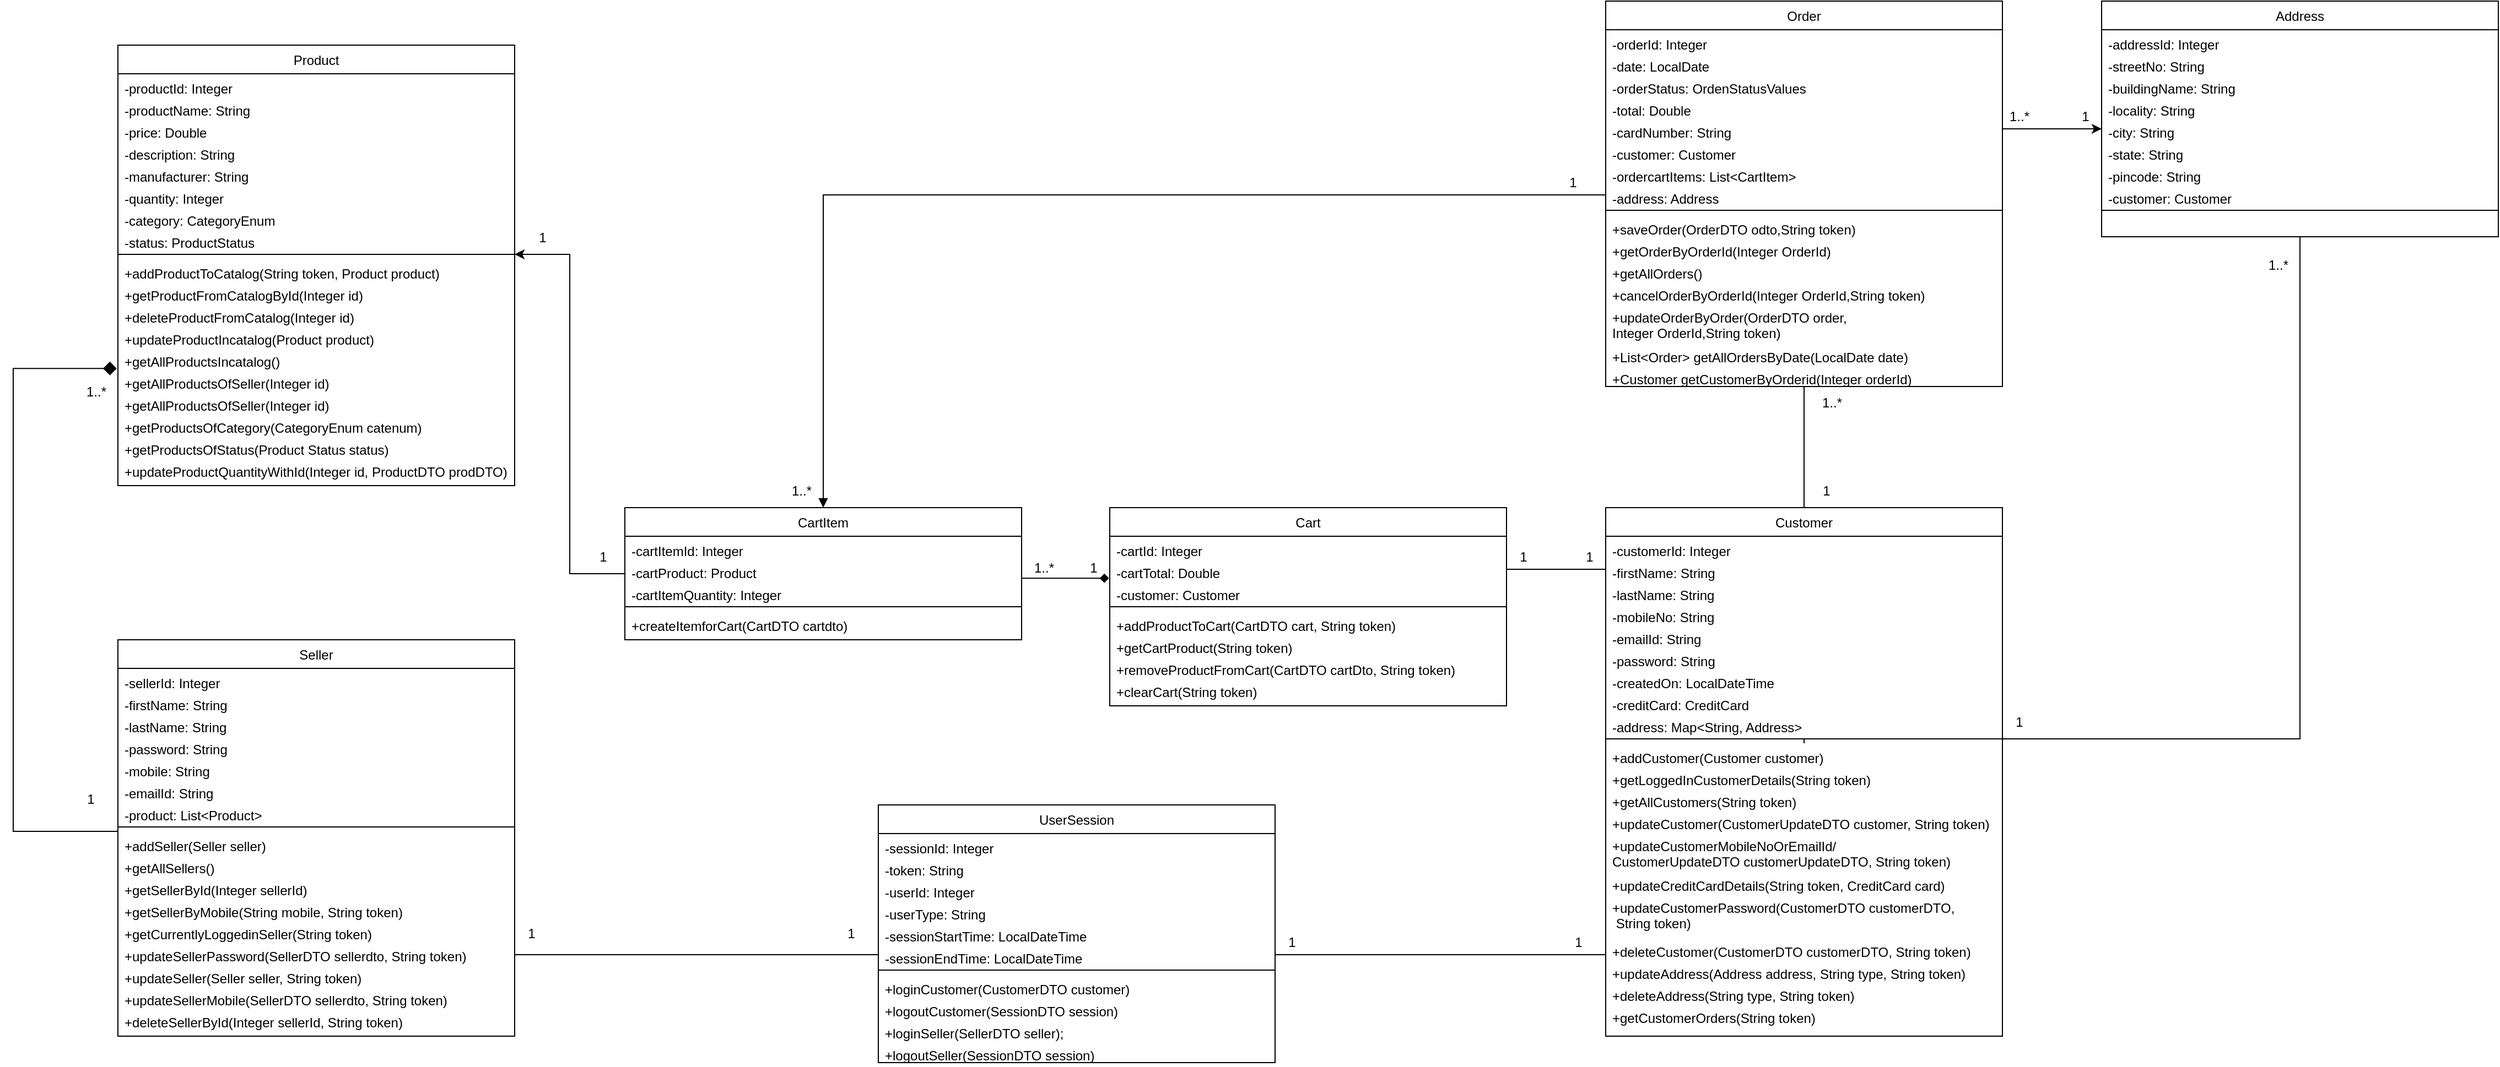 <mxfile version="24.7.17">
  <diagram name="Diagrama de Clase" id="SDU-UHLemeTJBzShTAuL">
    <mxGraphModel dx="1393" dy="755" grid="1" gridSize="10" guides="1" tooltips="1" connect="1" arrows="1" fold="1" page="1" pageScale="1" pageWidth="827" pageHeight="1169" math="0" shadow="0">
      <root>
        <mxCell id="0" />
        <mxCell id="1" parent="0" />
        <mxCell id="6QwemzKD7FXrJVRHGW8N-1" value="Product" style="swimlane;fontStyle=0;align=center;verticalAlign=top;childLayout=stackLayout;horizontal=1;startSize=26;horizontalStack=0;resizeParent=1;resizeLast=0;collapsible=1;marginBottom=0;rounded=0;shadow=0;strokeWidth=1;" vertex="1" parent="1">
          <mxGeometry x="220" y="120" width="360" height="400" as="geometry">
            <mxRectangle x="230" y="140" width="160" height="26" as="alternateBounds" />
          </mxGeometry>
        </mxCell>
        <mxCell id="6QwemzKD7FXrJVRHGW8N-2" value="-productId: Integer" style="text;align=left;verticalAlign=top;spacingLeft=4;spacingRight=4;overflow=hidden;rotatable=0;points=[[0,0.5],[1,0.5]];portConstraint=eastwest;" vertex="1" parent="6QwemzKD7FXrJVRHGW8N-1">
          <mxGeometry y="26" width="360" height="20" as="geometry" />
        </mxCell>
        <mxCell id="6QwemzKD7FXrJVRHGW8N-3" value="-productName: String" style="text;align=left;verticalAlign=top;spacingLeft=4;spacingRight=4;overflow=hidden;rotatable=0;points=[[0,0.5],[1,0.5]];portConstraint=eastwest;rounded=0;shadow=0;html=0;" vertex="1" parent="6QwemzKD7FXrJVRHGW8N-1">
          <mxGeometry y="46" width="360" height="20" as="geometry" />
        </mxCell>
        <mxCell id="6QwemzKD7FXrJVRHGW8N-4" value="-price: Double&#xa;" style="text;align=left;verticalAlign=top;spacingLeft=4;spacingRight=4;overflow=hidden;rotatable=0;points=[[0,0.5],[1,0.5]];portConstraint=eastwest;rounded=0;shadow=0;html=0;" vertex="1" parent="6QwemzKD7FXrJVRHGW8N-1">
          <mxGeometry y="66" width="360" height="20" as="geometry" />
        </mxCell>
        <mxCell id="6QwemzKD7FXrJVRHGW8N-5" value="-description: String" style="text;align=left;verticalAlign=top;spacingLeft=4;spacingRight=4;overflow=hidden;rotatable=0;points=[[0,0.5],[1,0.5]];portConstraint=eastwest;rounded=0;shadow=0;html=0;" vertex="1" parent="6QwemzKD7FXrJVRHGW8N-1">
          <mxGeometry y="86" width="360" height="20" as="geometry" />
        </mxCell>
        <mxCell id="6QwemzKD7FXrJVRHGW8N-6" value="-manufacturer: String" style="text;align=left;verticalAlign=top;spacingLeft=4;spacingRight=4;overflow=hidden;rotatable=0;points=[[0,0.5],[1,0.5]];portConstraint=eastwest;rounded=0;shadow=0;html=0;" vertex="1" parent="6QwemzKD7FXrJVRHGW8N-1">
          <mxGeometry y="106" width="360" height="20" as="geometry" />
        </mxCell>
        <mxCell id="6QwemzKD7FXrJVRHGW8N-7" value="-quantity: Integer" style="text;align=left;verticalAlign=top;spacingLeft=4;spacingRight=4;overflow=hidden;rotatable=0;points=[[0,0.5],[1,0.5]];portConstraint=eastwest;rounded=0;shadow=0;html=0;" vertex="1" parent="6QwemzKD7FXrJVRHGW8N-1">
          <mxGeometry y="126" width="360" height="20" as="geometry" />
        </mxCell>
        <mxCell id="6QwemzKD7FXrJVRHGW8N-8" value="-category: CategoryEnum" style="text;align=left;verticalAlign=top;spacingLeft=4;spacingRight=4;overflow=hidden;rotatable=0;points=[[0,0.5],[1,0.5]];portConstraint=eastwest;rounded=0;shadow=0;html=0;" vertex="1" parent="6QwemzKD7FXrJVRHGW8N-1">
          <mxGeometry y="146" width="360" height="20" as="geometry" />
        </mxCell>
        <mxCell id="6QwemzKD7FXrJVRHGW8N-9" value="-status: ProductStatus" style="text;align=left;verticalAlign=top;spacingLeft=4;spacingRight=4;overflow=hidden;rotatable=0;points=[[0,0.5],[1,0.5]];portConstraint=eastwest;rounded=0;shadow=0;html=0;" vertex="1" parent="6QwemzKD7FXrJVRHGW8N-1">
          <mxGeometry y="166" width="360" height="20" as="geometry" />
        </mxCell>
        <mxCell id="6QwemzKD7FXrJVRHGW8N-10" value="" style="line;html=1;strokeWidth=1;align=left;verticalAlign=middle;spacingTop=-1;spacingLeft=3;spacingRight=3;rotatable=0;labelPosition=right;points=[];portConstraint=eastwest;" vertex="1" parent="6QwemzKD7FXrJVRHGW8N-1">
          <mxGeometry y="186" width="360" height="8" as="geometry" />
        </mxCell>
        <mxCell id="6QwemzKD7FXrJVRHGW8N-11" value="+addProductToCatalog(String token, Product product)" style="text;align=left;verticalAlign=top;spacingLeft=4;spacingRight=4;overflow=hidden;rotatable=0;points=[[0,0.5],[1,0.5]];portConstraint=eastwest;" vertex="1" parent="6QwemzKD7FXrJVRHGW8N-1">
          <mxGeometry y="194" width="360" height="20" as="geometry" />
        </mxCell>
        <mxCell id="6QwemzKD7FXrJVRHGW8N-12" value="+getProductFromCatalogById(Integer id)" style="text;align=left;verticalAlign=top;spacingLeft=4;spacingRight=4;overflow=hidden;rotatable=0;points=[[0,0.5],[1,0.5]];portConstraint=eastwest;" vertex="1" parent="6QwemzKD7FXrJVRHGW8N-1">
          <mxGeometry y="214" width="360" height="20" as="geometry" />
        </mxCell>
        <mxCell id="6QwemzKD7FXrJVRHGW8N-13" value="+deleteProductFromCatalog(Integer id)" style="text;align=left;verticalAlign=top;spacingLeft=4;spacingRight=4;overflow=hidden;rotatable=0;points=[[0,0.5],[1,0.5]];portConstraint=eastwest;" vertex="1" parent="6QwemzKD7FXrJVRHGW8N-1">
          <mxGeometry y="234" width="360" height="20" as="geometry" />
        </mxCell>
        <mxCell id="6QwemzKD7FXrJVRHGW8N-14" value="+updateProductIncatalog(Product product)" style="text;align=left;verticalAlign=top;spacingLeft=4;spacingRight=4;overflow=hidden;rotatable=0;points=[[0,0.5],[1,0.5]];portConstraint=eastwest;" vertex="1" parent="6QwemzKD7FXrJVRHGW8N-1">
          <mxGeometry y="254" width="360" height="20" as="geometry" />
        </mxCell>
        <mxCell id="6QwemzKD7FXrJVRHGW8N-15" value="+getAllProductsIncatalog()" style="text;align=left;verticalAlign=top;spacingLeft=4;spacingRight=4;overflow=hidden;rotatable=0;points=[[0,0.5],[1,0.5]];portConstraint=eastwest;" vertex="1" parent="6QwemzKD7FXrJVRHGW8N-1">
          <mxGeometry y="274" width="360" height="20" as="geometry" />
        </mxCell>
        <mxCell id="6QwemzKD7FXrJVRHGW8N-16" value="+getAllProductsOfSeller(Integer id)" style="text;align=left;verticalAlign=top;spacingLeft=4;spacingRight=4;overflow=hidden;rotatable=0;points=[[0,0.5],[1,0.5]];portConstraint=eastwest;" vertex="1" parent="6QwemzKD7FXrJVRHGW8N-1">
          <mxGeometry y="294" width="360" height="20" as="geometry" />
        </mxCell>
        <mxCell id="6QwemzKD7FXrJVRHGW8N-17" value="+getAllProductsOfSeller(Integer id)" style="text;align=left;verticalAlign=top;spacingLeft=4;spacingRight=4;overflow=hidden;rotatable=0;points=[[0,0.5],[1,0.5]];portConstraint=eastwest;" vertex="1" parent="6QwemzKD7FXrJVRHGW8N-1">
          <mxGeometry y="314" width="360" height="20" as="geometry" />
        </mxCell>
        <mxCell id="6QwemzKD7FXrJVRHGW8N-18" value="+getProductsOfCategory(CategoryEnum catenum)" style="text;align=left;verticalAlign=top;spacingLeft=4;spacingRight=4;overflow=hidden;rotatable=0;points=[[0,0.5],[1,0.5]];portConstraint=eastwest;" vertex="1" parent="6QwemzKD7FXrJVRHGW8N-1">
          <mxGeometry y="334" width="360" height="20" as="geometry" />
        </mxCell>
        <mxCell id="6QwemzKD7FXrJVRHGW8N-19" value="+getProductsOfStatus(Product Status status)" style="text;align=left;verticalAlign=top;spacingLeft=4;spacingRight=4;overflow=hidden;rotatable=0;points=[[0,0.5],[1,0.5]];portConstraint=eastwest;" vertex="1" parent="6QwemzKD7FXrJVRHGW8N-1">
          <mxGeometry y="354" width="360" height="20" as="geometry" />
        </mxCell>
        <mxCell id="6QwemzKD7FXrJVRHGW8N-20" value="+updateProductQuantityWithId(Integer id, ProductDTO prodDTO)" style="text;align=left;verticalAlign=top;spacingLeft=4;spacingRight=4;overflow=hidden;rotatable=0;points=[[0,0.5],[1,0.5]];portConstraint=eastwest;" vertex="1" parent="6QwemzKD7FXrJVRHGW8N-1">
          <mxGeometry y="374" width="360" height="20" as="geometry" />
        </mxCell>
        <mxCell id="6QwemzKD7FXrJVRHGW8N-21" value="Seller" style="swimlane;fontStyle=0;align=center;verticalAlign=top;childLayout=stackLayout;horizontal=1;startSize=26;horizontalStack=0;resizeParent=1;resizeLast=0;collapsible=1;marginBottom=0;rounded=0;shadow=0;strokeWidth=1;" vertex="1" parent="1">
          <mxGeometry x="220" y="660" width="360" height="360" as="geometry">
            <mxRectangle x="230" y="140" width="160" height="26" as="alternateBounds" />
          </mxGeometry>
        </mxCell>
        <mxCell id="6QwemzKD7FXrJVRHGW8N-22" value="-sellerId: Integer" style="text;align=left;verticalAlign=top;spacingLeft=4;spacingRight=4;overflow=hidden;rotatable=0;points=[[0,0.5],[1,0.5]];portConstraint=eastwest;" vertex="1" parent="6QwemzKD7FXrJVRHGW8N-21">
          <mxGeometry y="26" width="360" height="20" as="geometry" />
        </mxCell>
        <mxCell id="6QwemzKD7FXrJVRHGW8N-23" value="-firstName: String" style="text;align=left;verticalAlign=top;spacingLeft=4;spacingRight=4;overflow=hidden;rotatable=0;points=[[0,0.5],[1,0.5]];portConstraint=eastwest;" vertex="1" parent="6QwemzKD7FXrJVRHGW8N-21">
          <mxGeometry y="46" width="360" height="20" as="geometry" />
        </mxCell>
        <mxCell id="6QwemzKD7FXrJVRHGW8N-24" value="-lastName: String" style="text;align=left;verticalAlign=top;spacingLeft=4;spacingRight=4;overflow=hidden;rotatable=0;points=[[0,0.5],[1,0.5]];portConstraint=eastwest;" vertex="1" parent="6QwemzKD7FXrJVRHGW8N-21">
          <mxGeometry y="66" width="360" height="20" as="geometry" />
        </mxCell>
        <mxCell id="6QwemzKD7FXrJVRHGW8N-25" value="-password: String" style="text;align=left;verticalAlign=top;spacingLeft=4;spacingRight=4;overflow=hidden;rotatable=0;points=[[0,0.5],[1,0.5]];portConstraint=eastwest;" vertex="1" parent="6QwemzKD7FXrJVRHGW8N-21">
          <mxGeometry y="86" width="360" height="20" as="geometry" />
        </mxCell>
        <mxCell id="6QwemzKD7FXrJVRHGW8N-26" value="-mobile: String" style="text;align=left;verticalAlign=top;spacingLeft=4;spacingRight=4;overflow=hidden;rotatable=0;points=[[0,0.5],[1,0.5]];portConstraint=eastwest;" vertex="1" parent="6QwemzKD7FXrJVRHGW8N-21">
          <mxGeometry y="106" width="360" height="20" as="geometry" />
        </mxCell>
        <mxCell id="6QwemzKD7FXrJVRHGW8N-27" value="-emailId: String" style="text;align=left;verticalAlign=top;spacingLeft=4;spacingRight=4;overflow=hidden;rotatable=0;points=[[0,0.5],[1,0.5]];portConstraint=eastwest;" vertex="1" parent="6QwemzKD7FXrJVRHGW8N-21">
          <mxGeometry y="126" width="360" height="20" as="geometry" />
        </mxCell>
        <mxCell id="6QwemzKD7FXrJVRHGW8N-28" value="-product: List&lt;Product&gt;" style="text;align=left;verticalAlign=top;spacingLeft=4;spacingRight=4;overflow=hidden;rotatable=0;points=[[0,0.5],[1,0.5]];portConstraint=eastwest;" vertex="1" parent="6QwemzKD7FXrJVRHGW8N-21">
          <mxGeometry y="146" width="360" height="20" as="geometry" />
        </mxCell>
        <mxCell id="6QwemzKD7FXrJVRHGW8N-29" value="" style="line;html=1;strokeWidth=1;align=left;verticalAlign=middle;spacingTop=-1;spacingLeft=3;spacingRight=3;rotatable=0;labelPosition=right;points=[];portConstraint=eastwest;" vertex="1" parent="6QwemzKD7FXrJVRHGW8N-21">
          <mxGeometry y="166" width="360" height="8" as="geometry" />
        </mxCell>
        <mxCell id="6QwemzKD7FXrJVRHGW8N-30" style="edgeStyle=orthogonalEdgeStyle;rounded=0;orthogonalLoop=1;jettySize=auto;html=1;entryX=0.014;entryY=0.852;entryDx=0;entryDy=0;entryPerimeter=0;exitX=-0.003;exitY=0.982;exitDx=0;exitDy=0;exitPerimeter=0;endArrow=none;endFill=0;strokeWidth=1;endSize=0;startArrow=diamond;startFill=1;startSize=10;" edge="1" parent="6QwemzKD7FXrJVRHGW8N-21" source="6QwemzKD7FXrJVRHGW8N-15">
          <mxGeometry relative="1" as="geometry">
            <mxPoint x="-5.04" y="-246.5" as="sourcePoint" />
            <mxPoint x="2.842e-14" y="173.996" as="targetPoint" />
            <Array as="points">
              <mxPoint x="-95" y="-246" />
              <mxPoint x="-95" y="174" />
            </Array>
          </mxGeometry>
        </mxCell>
        <mxCell id="6QwemzKD7FXrJVRHGW8N-31" value="+addSeller(Seller seller)&#xa;" style="text;align=left;verticalAlign=top;spacingLeft=4;spacingRight=4;overflow=hidden;rotatable=0;points=[[0,0.5],[1,0.5]];portConstraint=eastwest;" vertex="1" parent="6QwemzKD7FXrJVRHGW8N-21">
          <mxGeometry y="174" width="360" height="20" as="geometry" />
        </mxCell>
        <mxCell id="6QwemzKD7FXrJVRHGW8N-32" value="+getAllSellers()" style="text;align=left;verticalAlign=top;spacingLeft=4;spacingRight=4;overflow=hidden;rotatable=0;points=[[0,0.5],[1,0.5]];portConstraint=eastwest;" vertex="1" parent="6QwemzKD7FXrJVRHGW8N-21">
          <mxGeometry y="194" width="360" height="20" as="geometry" />
        </mxCell>
        <mxCell id="6QwemzKD7FXrJVRHGW8N-33" value="+getSellerById(Integer sellerId)" style="text;align=left;verticalAlign=top;spacingLeft=4;spacingRight=4;overflow=hidden;rotatable=0;points=[[0,0.5],[1,0.5]];portConstraint=eastwest;" vertex="1" parent="6QwemzKD7FXrJVRHGW8N-21">
          <mxGeometry y="214" width="360" height="20" as="geometry" />
        </mxCell>
        <mxCell id="6QwemzKD7FXrJVRHGW8N-34" value="+getSellerByMobile(String mobile, String token)" style="text;align=left;verticalAlign=top;spacingLeft=4;spacingRight=4;overflow=hidden;rotatable=0;points=[[0,0.5],[1,0.5]];portConstraint=eastwest;" vertex="1" parent="6QwemzKD7FXrJVRHGW8N-21">
          <mxGeometry y="234" width="360" height="20" as="geometry" />
        </mxCell>
        <mxCell id="6QwemzKD7FXrJVRHGW8N-35" value="+getCurrentlyLoggedinSeller(String token)" style="text;align=left;verticalAlign=top;spacingLeft=4;spacingRight=4;overflow=hidden;rotatable=0;points=[[0,0.5],[1,0.5]];portConstraint=eastwest;" vertex="1" parent="6QwemzKD7FXrJVRHGW8N-21">
          <mxGeometry y="254" width="360" height="20" as="geometry" />
        </mxCell>
        <mxCell id="6QwemzKD7FXrJVRHGW8N-36" value="+updateSellerPassword(SellerDTO sellerdto, String token)" style="text;align=left;verticalAlign=top;spacingLeft=4;spacingRight=4;overflow=hidden;rotatable=0;points=[[0,0.5],[1,0.5]];portConstraint=eastwest;" vertex="1" parent="6QwemzKD7FXrJVRHGW8N-21">
          <mxGeometry y="274" width="360" height="20" as="geometry" />
        </mxCell>
        <mxCell id="6QwemzKD7FXrJVRHGW8N-37" value="+updateSeller(Seller seller, String token)" style="text;align=left;verticalAlign=top;spacingLeft=4;spacingRight=4;overflow=hidden;rotatable=0;points=[[0,0.5],[1,0.5]];portConstraint=eastwest;" vertex="1" parent="6QwemzKD7FXrJVRHGW8N-21">
          <mxGeometry y="294" width="360" height="20" as="geometry" />
        </mxCell>
        <mxCell id="6QwemzKD7FXrJVRHGW8N-38" value="+updateSellerMobile(SellerDTO sellerdto, String token)" style="text;align=left;verticalAlign=top;spacingLeft=4;spacingRight=4;overflow=hidden;rotatable=0;points=[[0,0.5],[1,0.5]];portConstraint=eastwest;" vertex="1" parent="6QwemzKD7FXrJVRHGW8N-21">
          <mxGeometry y="314" width="360" height="20" as="geometry" />
        </mxCell>
        <mxCell id="6QwemzKD7FXrJVRHGW8N-39" value="+deleteSellerById(Integer sellerId, String token)" style="text;align=left;verticalAlign=top;spacingLeft=4;spacingRight=4;overflow=hidden;rotatable=0;points=[[0,0.5],[1,0.5]];portConstraint=eastwest;" vertex="1" parent="6QwemzKD7FXrJVRHGW8N-21">
          <mxGeometry y="334" width="360" height="20" as="geometry" />
        </mxCell>
        <mxCell id="6QwemzKD7FXrJVRHGW8N-40" value="1..*" style="text;html=1;align=center;verticalAlign=middle;resizable=0;points=[];autosize=1;strokeColor=none;fillColor=none;" vertex="1" parent="1">
          <mxGeometry x="180" y="420" width="40" height="30" as="geometry" />
        </mxCell>
        <mxCell id="6QwemzKD7FXrJVRHGW8N-41" value="1" style="text;html=1;align=center;verticalAlign=middle;resizable=0;points=[];autosize=1;strokeColor=none;fillColor=none;" vertex="1" parent="1">
          <mxGeometry x="180" y="790" width="30" height="30" as="geometry" />
        </mxCell>
        <mxCell id="6QwemzKD7FXrJVRHGW8N-42" style="edgeStyle=orthogonalEdgeStyle;rounded=0;orthogonalLoop=1;jettySize=auto;html=1;exitX=0.5;exitY=0;exitDx=0;exitDy=0;entryX=0;entryY=0.5;entryDx=0;entryDy=0;endArrow=none;endFill=0;startArrow=block;startFill=1;" edge="1" parent="1" source="6QwemzKD7FXrJVRHGW8N-43" target="6QwemzKD7FXrJVRHGW8N-98">
          <mxGeometry relative="1" as="geometry" />
        </mxCell>
        <mxCell id="6QwemzKD7FXrJVRHGW8N-43" value="CartItem" style="swimlane;fontStyle=0;align=center;verticalAlign=top;childLayout=stackLayout;horizontal=1;startSize=26;horizontalStack=0;resizeParent=1;resizeLast=0;collapsible=1;marginBottom=0;rounded=0;shadow=0;strokeWidth=1;" vertex="1" parent="1">
          <mxGeometry x="680" y="540" width="360" height="120" as="geometry">
            <mxRectangle x="230" y="140" width="160" height="26" as="alternateBounds" />
          </mxGeometry>
        </mxCell>
        <mxCell id="6QwemzKD7FXrJVRHGW8N-44" value="-cartItemId: Integer" style="text;align=left;verticalAlign=top;spacingLeft=4;spacingRight=4;overflow=hidden;rotatable=0;points=[[0,0.5],[1,0.5]];portConstraint=eastwest;" vertex="1" parent="6QwemzKD7FXrJVRHGW8N-43">
          <mxGeometry y="26" width="360" height="20" as="geometry" />
        </mxCell>
        <mxCell id="6QwemzKD7FXrJVRHGW8N-45" value="-cartProduct: Product" style="text;align=left;verticalAlign=top;spacingLeft=4;spacingRight=4;overflow=hidden;rotatable=0;points=[[0,0.5],[1,0.5]];portConstraint=eastwest;" vertex="1" parent="6QwemzKD7FXrJVRHGW8N-43">
          <mxGeometry y="46" width="360" height="20" as="geometry" />
        </mxCell>
        <mxCell id="6QwemzKD7FXrJVRHGW8N-46" value="-cartItemQuantity: Integer" style="text;align=left;verticalAlign=top;spacingLeft=4;spacingRight=4;overflow=hidden;rotatable=0;points=[[0,0.5],[1,0.5]];portConstraint=eastwest;" vertex="1" parent="6QwemzKD7FXrJVRHGW8N-43">
          <mxGeometry y="66" width="360" height="20" as="geometry" />
        </mxCell>
        <mxCell id="6QwemzKD7FXrJVRHGW8N-47" value="" style="line;html=1;strokeWidth=1;align=left;verticalAlign=middle;spacingTop=-1;spacingLeft=3;spacingRight=3;rotatable=0;labelPosition=right;points=[];portConstraint=eastwest;" vertex="1" parent="6QwemzKD7FXrJVRHGW8N-43">
          <mxGeometry y="86" width="360" height="8" as="geometry" />
        </mxCell>
        <mxCell id="6QwemzKD7FXrJVRHGW8N-48" value="+createItemforCart(CartDTO cartdto)" style="text;align=left;verticalAlign=top;spacingLeft=4;spacingRight=4;overflow=hidden;rotatable=0;points=[[0,0.5],[1,0.5]];portConstraint=eastwest;" vertex="1" parent="6QwemzKD7FXrJVRHGW8N-43">
          <mxGeometry y="94" width="360" height="20" as="geometry" />
        </mxCell>
        <mxCell id="6QwemzKD7FXrJVRHGW8N-49" style="edgeStyle=orthogonalEdgeStyle;rounded=0;orthogonalLoop=1;jettySize=auto;html=1;entryX=0;entryY=0.5;entryDx=0;entryDy=0;endArrow=none;endFill=0;startArrow=classic;startFill=1;" edge="1" parent="1" target="6QwemzKD7FXrJVRHGW8N-43">
          <mxGeometry relative="1" as="geometry">
            <Array as="points">
              <mxPoint x="580" y="310" />
              <mxPoint x="630" y="310" />
              <mxPoint x="630" y="600" />
            </Array>
            <mxPoint x="580" y="310" as="sourcePoint" />
          </mxGeometry>
        </mxCell>
        <mxCell id="6QwemzKD7FXrJVRHGW8N-50" value="1" style="text;html=1;align=center;verticalAlign=middle;resizable=0;points=[];autosize=1;strokeColor=none;fillColor=none;" vertex="1" parent="1">
          <mxGeometry x="645" y="570" width="30" height="30" as="geometry" />
        </mxCell>
        <mxCell id="6QwemzKD7FXrJVRHGW8N-51" value="1" style="text;html=1;align=center;verticalAlign=middle;resizable=0;points=[];autosize=1;strokeColor=none;fillColor=none;" vertex="1" parent="1">
          <mxGeometry x="590" y="280" width="30" height="30" as="geometry" />
        </mxCell>
        <mxCell id="6QwemzKD7FXrJVRHGW8N-52" value="Cart" style="swimlane;fontStyle=0;align=center;verticalAlign=top;childLayout=stackLayout;horizontal=1;startSize=26;horizontalStack=0;resizeParent=1;resizeLast=0;collapsible=1;marginBottom=0;rounded=0;shadow=0;strokeWidth=1;" vertex="1" parent="1">
          <mxGeometry x="1120" y="540" width="360" height="180" as="geometry">
            <mxRectangle x="230" y="140" width="160" height="26" as="alternateBounds" />
          </mxGeometry>
        </mxCell>
        <mxCell id="6QwemzKD7FXrJVRHGW8N-53" value="-cartId: Integer" style="text;align=left;verticalAlign=top;spacingLeft=4;spacingRight=4;overflow=hidden;rotatable=0;points=[[0,0.5],[1,0.5]];portConstraint=eastwest;" vertex="1" parent="6QwemzKD7FXrJVRHGW8N-52">
          <mxGeometry y="26" width="360" height="20" as="geometry" />
        </mxCell>
        <mxCell id="6QwemzKD7FXrJVRHGW8N-54" value="-cartTotal: Double" style="text;align=left;verticalAlign=top;spacingLeft=4;spacingRight=4;overflow=hidden;rotatable=0;points=[[0,0.5],[1,0.5]];portConstraint=eastwest;" vertex="1" parent="6QwemzKD7FXrJVRHGW8N-52">
          <mxGeometry y="46" width="360" height="20" as="geometry" />
        </mxCell>
        <mxCell id="6QwemzKD7FXrJVRHGW8N-55" value="-customer: Customer" style="text;align=left;verticalAlign=top;spacingLeft=4;spacingRight=4;overflow=hidden;rotatable=0;points=[[0,0.5],[1,0.5]];portConstraint=eastwest;" vertex="1" parent="6QwemzKD7FXrJVRHGW8N-52">
          <mxGeometry y="66" width="360" height="20" as="geometry" />
        </mxCell>
        <mxCell id="6QwemzKD7FXrJVRHGW8N-56" value="" style="line;html=1;strokeWidth=1;align=left;verticalAlign=middle;spacingTop=-1;spacingLeft=3;spacingRight=3;rotatable=0;labelPosition=right;points=[];portConstraint=eastwest;" vertex="1" parent="6QwemzKD7FXrJVRHGW8N-52">
          <mxGeometry y="86" width="360" height="8" as="geometry" />
        </mxCell>
        <mxCell id="6QwemzKD7FXrJVRHGW8N-57" value="+addProductToCart(CartDTO cart, String token)" style="text;align=left;verticalAlign=top;spacingLeft=4;spacingRight=4;overflow=hidden;rotatable=0;points=[[0,0.5],[1,0.5]];portConstraint=eastwest;" vertex="1" parent="6QwemzKD7FXrJVRHGW8N-52">
          <mxGeometry y="94" width="360" height="20" as="geometry" />
        </mxCell>
        <mxCell id="6QwemzKD7FXrJVRHGW8N-58" value="+getCartProduct(String token)" style="text;align=left;verticalAlign=top;spacingLeft=4;spacingRight=4;overflow=hidden;rotatable=0;points=[[0,0.5],[1,0.5]];portConstraint=eastwest;" vertex="1" parent="6QwemzKD7FXrJVRHGW8N-52">
          <mxGeometry y="114" width="360" height="20" as="geometry" />
        </mxCell>
        <mxCell id="6QwemzKD7FXrJVRHGW8N-59" value="+removeProductFromCart(CartDTO cartDto, String token)" style="text;align=left;verticalAlign=top;spacingLeft=4;spacingRight=4;overflow=hidden;rotatable=0;points=[[0,0.5],[1,0.5]];portConstraint=eastwest;" vertex="1" parent="6QwemzKD7FXrJVRHGW8N-52">
          <mxGeometry y="134" width="360" height="20" as="geometry" />
        </mxCell>
        <mxCell id="6QwemzKD7FXrJVRHGW8N-60" value="+clearCart(String token)" style="text;align=left;verticalAlign=top;spacingLeft=4;spacingRight=4;overflow=hidden;rotatable=0;points=[[0,0.5],[1,0.5]];portConstraint=eastwest;" vertex="1" parent="6QwemzKD7FXrJVRHGW8N-52">
          <mxGeometry y="154" width="360" height="20" as="geometry" />
        </mxCell>
        <mxCell id="6QwemzKD7FXrJVRHGW8N-61" style="edgeStyle=orthogonalEdgeStyle;rounded=0;orthogonalLoop=1;jettySize=auto;html=1;entryX=-0.002;entryY=-0.093;entryDx=0;entryDy=0;entryPerimeter=0;endArrow=diamond;endFill=1;startArrow=none;startFill=0;endSize=6;targetPerimeterSpacing=0;sourcePerimeterSpacing=0;strokeWidth=1;startSize=10;" edge="1" parent="1" source="6QwemzKD7FXrJVRHGW8N-45" target="6QwemzKD7FXrJVRHGW8N-55">
          <mxGeometry relative="1" as="geometry">
            <Array as="points">
              <mxPoint x="1095" y="605" />
            </Array>
          </mxGeometry>
        </mxCell>
        <mxCell id="6QwemzKD7FXrJVRHGW8N-62" value="1..*" style="text;html=1;align=center;verticalAlign=middle;resizable=0;points=[];autosize=1;strokeColor=none;fillColor=none;" vertex="1" parent="1">
          <mxGeometry x="1040" y="580" width="40" height="30" as="geometry" />
        </mxCell>
        <mxCell id="6QwemzKD7FXrJVRHGW8N-63" value="1" style="text;html=1;align=center;verticalAlign=middle;resizable=0;points=[];autosize=1;strokeColor=none;fillColor=none;" vertex="1" parent="1">
          <mxGeometry x="1090" y="580" width="30" height="30" as="geometry" />
        </mxCell>
        <mxCell id="6QwemzKD7FXrJVRHGW8N-64" value="Customer" style="swimlane;fontStyle=0;align=center;verticalAlign=top;childLayout=stackLayout;horizontal=1;startSize=26;horizontalStack=0;resizeParent=1;resizeLast=0;collapsible=1;marginBottom=0;rounded=0;shadow=0;strokeWidth=1;" vertex="1" parent="1">
          <mxGeometry x="1570" y="540" width="360" height="480" as="geometry">
            <mxRectangle x="230" y="140" width="160" height="26" as="alternateBounds" />
          </mxGeometry>
        </mxCell>
        <mxCell id="6QwemzKD7FXrJVRHGW8N-65" value="-customerId: Integer" style="text;align=left;verticalAlign=top;spacingLeft=4;spacingRight=4;overflow=hidden;rotatable=0;points=[[0,0.5],[1,0.5]];portConstraint=eastwest;" vertex="1" parent="6QwemzKD7FXrJVRHGW8N-64">
          <mxGeometry y="26" width="360" height="20" as="geometry" />
        </mxCell>
        <mxCell id="6QwemzKD7FXrJVRHGW8N-66" value="-firstName: String" style="text;align=left;verticalAlign=top;spacingLeft=4;spacingRight=4;overflow=hidden;rotatable=0;points=[[0,0.5],[1,0.5]];portConstraint=eastwest;" vertex="1" parent="6QwemzKD7FXrJVRHGW8N-64">
          <mxGeometry y="46" width="360" height="20" as="geometry" />
        </mxCell>
        <mxCell id="6QwemzKD7FXrJVRHGW8N-67" value="-lastName: String" style="text;align=left;verticalAlign=top;spacingLeft=4;spacingRight=4;overflow=hidden;rotatable=0;points=[[0,0.5],[1,0.5]];portConstraint=eastwest;" vertex="1" parent="6QwemzKD7FXrJVRHGW8N-64">
          <mxGeometry y="66" width="360" height="20" as="geometry" />
        </mxCell>
        <mxCell id="6QwemzKD7FXrJVRHGW8N-68" value="-mobileNo: String" style="text;align=left;verticalAlign=top;spacingLeft=4;spacingRight=4;overflow=hidden;rotatable=0;points=[[0,0.5],[1,0.5]];portConstraint=eastwest;" vertex="1" parent="6QwemzKD7FXrJVRHGW8N-64">
          <mxGeometry y="86" width="360" height="20" as="geometry" />
        </mxCell>
        <mxCell id="6QwemzKD7FXrJVRHGW8N-69" value="-emailId: String" style="text;align=left;verticalAlign=top;spacingLeft=4;spacingRight=4;overflow=hidden;rotatable=0;points=[[0,0.5],[1,0.5]];portConstraint=eastwest;" vertex="1" parent="6QwemzKD7FXrJVRHGW8N-64">
          <mxGeometry y="106" width="360" height="20" as="geometry" />
        </mxCell>
        <mxCell id="6QwemzKD7FXrJVRHGW8N-70" value="-password: String" style="text;align=left;verticalAlign=top;spacingLeft=4;spacingRight=4;overflow=hidden;rotatable=0;points=[[0,0.5],[1,0.5]];portConstraint=eastwest;" vertex="1" parent="6QwemzKD7FXrJVRHGW8N-64">
          <mxGeometry y="126" width="360" height="20" as="geometry" />
        </mxCell>
        <mxCell id="6QwemzKD7FXrJVRHGW8N-71" value="-createdOn: LocalDateTime" style="text;align=left;verticalAlign=top;spacingLeft=4;spacingRight=4;overflow=hidden;rotatable=0;points=[[0,0.5],[1,0.5]];portConstraint=eastwest;" vertex="1" parent="6QwemzKD7FXrJVRHGW8N-64">
          <mxGeometry y="146" width="360" height="20" as="geometry" />
        </mxCell>
        <mxCell id="6QwemzKD7FXrJVRHGW8N-72" value="-creditCard: CreditCard" style="text;align=left;verticalAlign=top;spacingLeft=4;spacingRight=4;overflow=hidden;rotatable=0;points=[[0,0.5],[1,0.5]];portConstraint=eastwest;" vertex="1" parent="6QwemzKD7FXrJVRHGW8N-64">
          <mxGeometry y="166" width="360" height="20" as="geometry" />
        </mxCell>
        <mxCell id="6QwemzKD7FXrJVRHGW8N-73" value="-address: Map&lt;String, Address&gt;" style="text;align=left;verticalAlign=top;spacingLeft=4;spacingRight=4;overflow=hidden;rotatable=0;points=[[0,0.5],[1,0.5]];portConstraint=eastwest;" vertex="1" parent="6QwemzKD7FXrJVRHGW8N-64">
          <mxGeometry y="186" width="360" height="20" as="geometry" />
        </mxCell>
        <mxCell id="6QwemzKD7FXrJVRHGW8N-74" value="" style="line;html=1;strokeWidth=1;align=left;verticalAlign=middle;spacingTop=-1;spacingLeft=3;spacingRight=3;rotatable=0;labelPosition=right;points=[];portConstraint=eastwest;" vertex="1" parent="6QwemzKD7FXrJVRHGW8N-64">
          <mxGeometry y="206" width="360" height="8" as="geometry" />
        </mxCell>
        <mxCell id="6QwemzKD7FXrJVRHGW8N-75" value="+addCustomer(Customer customer)" style="text;align=left;verticalAlign=top;spacingLeft=4;spacingRight=4;overflow=hidden;rotatable=0;points=[[0,0.5],[1,0.5]];portConstraint=eastwest;" vertex="1" parent="6QwemzKD7FXrJVRHGW8N-64">
          <mxGeometry y="214" width="360" height="20" as="geometry" />
        </mxCell>
        <mxCell id="6QwemzKD7FXrJVRHGW8N-76" value="+getLoggedInCustomerDetails(String token)" style="text;align=left;verticalAlign=top;spacingLeft=4;spacingRight=4;overflow=hidden;rotatable=0;points=[[0,0.5],[1,0.5]];portConstraint=eastwest;" vertex="1" parent="6QwemzKD7FXrJVRHGW8N-64">
          <mxGeometry y="234" width="360" height="20" as="geometry" />
        </mxCell>
        <mxCell id="6QwemzKD7FXrJVRHGW8N-77" value="+getAllCustomers(String token)" style="text;align=left;verticalAlign=top;spacingLeft=4;spacingRight=4;overflow=hidden;rotatable=0;points=[[0,0.5],[1,0.5]];portConstraint=eastwest;" vertex="1" parent="6QwemzKD7FXrJVRHGW8N-64">
          <mxGeometry y="254" width="360" height="20" as="geometry" />
        </mxCell>
        <mxCell id="6QwemzKD7FXrJVRHGW8N-78" value="+updateCustomer(CustomerUpdateDTO customer, String token)" style="text;align=left;verticalAlign=top;spacingLeft=4;spacingRight=4;overflow=hidden;rotatable=0;points=[[0,0.5],[1,0.5]];portConstraint=eastwest;" vertex="1" parent="6QwemzKD7FXrJVRHGW8N-64">
          <mxGeometry y="274" width="360" height="20" as="geometry" />
        </mxCell>
        <mxCell id="6QwemzKD7FXrJVRHGW8N-79" value="+updateCustomerMobileNoOrEmailId/&#xa;CustomerUpdateDTO customerUpdateDTO, String token) " style="text;align=left;verticalAlign=top;spacingLeft=4;spacingRight=4;overflow=hidden;rotatable=0;points=[[0,0.5],[1,0.5]];portConstraint=eastwest;" vertex="1" parent="6QwemzKD7FXrJVRHGW8N-64">
          <mxGeometry y="294" width="360" height="36" as="geometry" />
        </mxCell>
        <mxCell id="6QwemzKD7FXrJVRHGW8N-80" value="+updateCreditCardDetails(String token, CreditCard card)" style="text;align=left;verticalAlign=top;spacingLeft=4;spacingRight=4;overflow=hidden;rotatable=0;points=[[0,0.5],[1,0.5]];portConstraint=eastwest;" vertex="1" parent="6QwemzKD7FXrJVRHGW8N-64">
          <mxGeometry y="330" width="360" height="20" as="geometry" />
        </mxCell>
        <mxCell id="6QwemzKD7FXrJVRHGW8N-81" value="+updateCustomerPassword(CustomerDTO customerDTO,&#xa; String token)" style="text;align=left;verticalAlign=top;spacingLeft=4;spacingRight=4;overflow=hidden;rotatable=0;points=[[0,0.5],[1,0.5]];portConstraint=eastwest;" vertex="1" parent="6QwemzKD7FXrJVRHGW8N-64">
          <mxGeometry y="350" width="360" height="40" as="geometry" />
        </mxCell>
        <mxCell id="6QwemzKD7FXrJVRHGW8N-82" value="+deleteCustomer(CustomerDTO customerDTO, String token)" style="text;align=left;verticalAlign=top;spacingLeft=4;spacingRight=4;overflow=hidden;rotatable=0;points=[[0,0.5],[1,0.5]];portConstraint=eastwest;" vertex="1" parent="6QwemzKD7FXrJVRHGW8N-64">
          <mxGeometry y="390" width="360" height="20" as="geometry" />
        </mxCell>
        <mxCell id="6QwemzKD7FXrJVRHGW8N-83" value="+updateAddress(Address address, String type, String token)" style="text;align=left;verticalAlign=top;spacingLeft=4;spacingRight=4;overflow=hidden;rotatable=0;points=[[0,0.5],[1,0.5]];portConstraint=eastwest;" vertex="1" parent="6QwemzKD7FXrJVRHGW8N-64">
          <mxGeometry y="410" width="360" height="20" as="geometry" />
        </mxCell>
        <mxCell id="6QwemzKD7FXrJVRHGW8N-84" value="+deleteAddress(String type, String token)" style="text;align=left;verticalAlign=top;spacingLeft=4;spacingRight=4;overflow=hidden;rotatable=0;points=[[0,0.5],[1,0.5]];portConstraint=eastwest;" vertex="1" parent="6QwemzKD7FXrJVRHGW8N-64">
          <mxGeometry y="430" width="360" height="20" as="geometry" />
        </mxCell>
        <mxCell id="6QwemzKD7FXrJVRHGW8N-85" value="+getCustomerOrders(String token)" style="text;align=left;verticalAlign=top;spacingLeft=4;spacingRight=4;overflow=hidden;rotatable=0;points=[[0,0.5],[1,0.5]];portConstraint=eastwest;" vertex="1" parent="6QwemzKD7FXrJVRHGW8N-64">
          <mxGeometry y="450" width="360" height="30" as="geometry" />
        </mxCell>
        <mxCell id="6QwemzKD7FXrJVRHGW8N-86" style="edgeStyle=orthogonalEdgeStyle;rounded=0;orthogonalLoop=1;jettySize=auto;html=1;exitX=1;exitY=0.5;exitDx=0;exitDy=0;entryX=0;entryY=0.5;entryDx=0;entryDy=0;endArrow=none;endFill=0;" edge="1" parent="1" source="6QwemzKD7FXrJVRHGW8N-54" target="6QwemzKD7FXrJVRHGW8N-66">
          <mxGeometry relative="1" as="geometry">
            <mxPoint x="1678" y="605.0" as="targetPoint" />
          </mxGeometry>
        </mxCell>
        <mxCell id="6QwemzKD7FXrJVRHGW8N-87" value="1" style="text;html=1;align=center;verticalAlign=middle;resizable=0;points=[];autosize=1;strokeColor=none;fillColor=none;" vertex="1" parent="1">
          <mxGeometry x="1480" y="570" width="30" height="30" as="geometry" />
        </mxCell>
        <mxCell id="6QwemzKD7FXrJVRHGW8N-88" value="1" style="text;html=1;align=center;verticalAlign=middle;resizable=0;points=[];autosize=1;strokeColor=none;fillColor=none;" vertex="1" parent="1">
          <mxGeometry x="1540" y="570" width="30" height="30" as="geometry" />
        </mxCell>
        <mxCell id="6QwemzKD7FXrJVRHGW8N-89" style="edgeStyle=orthogonalEdgeStyle;rounded=0;orthogonalLoop=1;jettySize=auto;html=1;entryX=0.5;entryY=0;entryDx=0;entryDy=0;endArrow=none;endFill=0;" edge="1" parent="1" source="6QwemzKD7FXrJVRHGW8N-90" target="6QwemzKD7FXrJVRHGW8N-64">
          <mxGeometry relative="1" as="geometry" />
        </mxCell>
        <mxCell id="6QwemzKD7FXrJVRHGW8N-90" value="Order" style="swimlane;fontStyle=0;align=center;verticalAlign=top;childLayout=stackLayout;horizontal=1;startSize=26;horizontalStack=0;resizeParent=1;resizeLast=0;collapsible=1;marginBottom=0;rounded=0;shadow=0;strokeWidth=1;" vertex="1" parent="1">
          <mxGeometry x="1570" y="80" width="360" height="350" as="geometry">
            <mxRectangle x="230" y="140" width="160" height="26" as="alternateBounds" />
          </mxGeometry>
        </mxCell>
        <mxCell id="6QwemzKD7FXrJVRHGW8N-91" value="-orderId: Integer" style="text;align=left;verticalAlign=top;spacingLeft=4;spacingRight=4;overflow=hidden;rotatable=0;points=[[0,0.5],[1,0.5]];portConstraint=eastwest;" vertex="1" parent="6QwemzKD7FXrJVRHGW8N-90">
          <mxGeometry y="26" width="360" height="20" as="geometry" />
        </mxCell>
        <mxCell id="6QwemzKD7FXrJVRHGW8N-92" value="-date: LocalDate" style="text;align=left;verticalAlign=top;spacingLeft=4;spacingRight=4;overflow=hidden;rotatable=0;points=[[0,0.5],[1,0.5]];portConstraint=eastwest;" vertex="1" parent="6QwemzKD7FXrJVRHGW8N-90">
          <mxGeometry y="46" width="360" height="20" as="geometry" />
        </mxCell>
        <mxCell id="6QwemzKD7FXrJVRHGW8N-93" value="-orderStatus: OrdenStatusValues" style="text;align=left;verticalAlign=top;spacingLeft=4;spacingRight=4;overflow=hidden;rotatable=0;points=[[0,0.5],[1,0.5]];portConstraint=eastwest;" vertex="1" parent="6QwemzKD7FXrJVRHGW8N-90">
          <mxGeometry y="66" width="360" height="20" as="geometry" />
        </mxCell>
        <mxCell id="6QwemzKD7FXrJVRHGW8N-94" value="-total: Double" style="text;align=left;verticalAlign=top;spacingLeft=4;spacingRight=4;overflow=hidden;rotatable=0;points=[[0,0.5],[1,0.5]];portConstraint=eastwest;" vertex="1" parent="6QwemzKD7FXrJVRHGW8N-90">
          <mxGeometry y="86" width="360" height="20" as="geometry" />
        </mxCell>
        <mxCell id="6QwemzKD7FXrJVRHGW8N-95" value="-cardNumber: String" style="text;align=left;verticalAlign=top;spacingLeft=4;spacingRight=4;overflow=hidden;rotatable=0;points=[[0,0.5],[1,0.5]];portConstraint=eastwest;" vertex="1" parent="6QwemzKD7FXrJVRHGW8N-90">
          <mxGeometry y="106" width="360" height="20" as="geometry" />
        </mxCell>
        <mxCell id="6QwemzKD7FXrJVRHGW8N-96" value="-customer: Customer" style="text;align=left;verticalAlign=top;spacingLeft=4;spacingRight=4;overflow=hidden;rotatable=0;points=[[0,0.5],[1,0.5]];portConstraint=eastwest;" vertex="1" parent="6QwemzKD7FXrJVRHGW8N-90">
          <mxGeometry y="126" width="360" height="20" as="geometry" />
        </mxCell>
        <mxCell id="6QwemzKD7FXrJVRHGW8N-97" value="-ordercartItems: List&lt;CartItem&gt;" style="text;align=left;verticalAlign=top;spacingLeft=4;spacingRight=4;overflow=hidden;rotatable=0;points=[[0,0.5],[1,0.5]];portConstraint=eastwest;" vertex="1" parent="6QwemzKD7FXrJVRHGW8N-90">
          <mxGeometry y="146" width="360" height="20" as="geometry" />
        </mxCell>
        <mxCell id="6QwemzKD7FXrJVRHGW8N-98" value="-address: Address" style="text;align=left;verticalAlign=top;spacingLeft=4;spacingRight=4;overflow=hidden;rotatable=0;points=[[0,0.5],[1,0.5]];portConstraint=eastwest;" vertex="1" parent="6QwemzKD7FXrJVRHGW8N-90">
          <mxGeometry y="166" width="360" height="20" as="geometry" />
        </mxCell>
        <mxCell id="6QwemzKD7FXrJVRHGW8N-99" value="" style="line;html=1;strokeWidth=1;align=left;verticalAlign=middle;spacingTop=-1;spacingLeft=3;spacingRight=3;rotatable=0;labelPosition=right;points=[];portConstraint=eastwest;" vertex="1" parent="6QwemzKD7FXrJVRHGW8N-90">
          <mxGeometry y="186" width="360" height="8" as="geometry" />
        </mxCell>
        <mxCell id="6QwemzKD7FXrJVRHGW8N-100" value="+saveOrder(OrderDTO odto,String token)" style="text;align=left;verticalAlign=top;spacingLeft=4;spacingRight=4;overflow=hidden;rotatable=0;points=[[0,0.5],[1,0.5]];portConstraint=eastwest;" vertex="1" parent="6QwemzKD7FXrJVRHGW8N-90">
          <mxGeometry y="194" width="360" height="20" as="geometry" />
        </mxCell>
        <mxCell id="6QwemzKD7FXrJVRHGW8N-101" value="+getOrderByOrderId(Integer OrderId)" style="text;align=left;verticalAlign=top;spacingLeft=4;spacingRight=4;overflow=hidden;rotatable=0;points=[[0,0.5],[1,0.5]];portConstraint=eastwest;" vertex="1" parent="6QwemzKD7FXrJVRHGW8N-90">
          <mxGeometry y="214" width="360" height="20" as="geometry" />
        </mxCell>
        <mxCell id="6QwemzKD7FXrJVRHGW8N-102" value="+getAllOrders() " style="text;align=left;verticalAlign=top;spacingLeft=4;spacingRight=4;overflow=hidden;rotatable=0;points=[[0,0.5],[1,0.5]];portConstraint=eastwest;" vertex="1" parent="6QwemzKD7FXrJVRHGW8N-90">
          <mxGeometry y="234" width="360" height="20" as="geometry" />
        </mxCell>
        <mxCell id="6QwemzKD7FXrJVRHGW8N-103" value="+cancelOrderByOrderId(Integer OrderId,String token)" style="text;align=left;verticalAlign=top;spacingLeft=4;spacingRight=4;overflow=hidden;rotatable=0;points=[[0,0.5],[1,0.5]];portConstraint=eastwest;" vertex="1" parent="6QwemzKD7FXrJVRHGW8N-90">
          <mxGeometry y="254" width="360" height="20" as="geometry" />
        </mxCell>
        <mxCell id="6QwemzKD7FXrJVRHGW8N-104" value="+updateOrderByOrder(OrderDTO order,&#xa;Integer OrderId,String token)" style="text;align=left;verticalAlign=top;spacingLeft=4;spacingRight=4;overflow=hidden;rotatable=0;points=[[0,0.5],[1,0.5]];portConstraint=eastwest;" vertex="1" parent="6QwemzKD7FXrJVRHGW8N-90">
          <mxGeometry y="274" width="360" height="36" as="geometry" />
        </mxCell>
        <mxCell id="6QwemzKD7FXrJVRHGW8N-105" value="+List&lt;Order&gt; getAllOrdersByDate(LocalDate date)" style="text;align=left;verticalAlign=top;spacingLeft=4;spacingRight=4;overflow=hidden;rotatable=0;points=[[0,0.5],[1,0.5]];portConstraint=eastwest;" vertex="1" parent="6QwemzKD7FXrJVRHGW8N-90">
          <mxGeometry y="310" width="360" height="20" as="geometry" />
        </mxCell>
        <mxCell id="6QwemzKD7FXrJVRHGW8N-106" value="+Customer getCustomerByOrderid(Integer orderId)" style="text;align=left;verticalAlign=top;spacingLeft=4;spacingRight=4;overflow=hidden;rotatable=0;points=[[0,0.5],[1,0.5]];portConstraint=eastwest;" vertex="1" parent="6QwemzKD7FXrJVRHGW8N-90">
          <mxGeometry y="330" width="360" height="20" as="geometry" />
        </mxCell>
        <mxCell id="6QwemzKD7FXrJVRHGW8N-107" value="1..*" style="text;html=1;align=center;verticalAlign=middle;resizable=0;points=[];autosize=1;strokeColor=none;fillColor=none;" vertex="1" parent="1">
          <mxGeometry x="1755" y="430" width="40" height="30" as="geometry" />
        </mxCell>
        <mxCell id="6QwemzKD7FXrJVRHGW8N-108" value="1" style="text;html=1;align=center;verticalAlign=middle;resizable=0;points=[];autosize=1;strokeColor=none;fillColor=none;" vertex="1" parent="1">
          <mxGeometry x="1755" y="510" width="30" height="30" as="geometry" />
        </mxCell>
        <mxCell id="6QwemzKD7FXrJVRHGW8N-109" value="1" style="text;html=1;align=center;verticalAlign=middle;resizable=0;points=[];autosize=1;strokeColor=none;fillColor=none;" vertex="1" parent="1">
          <mxGeometry x="1525" y="230" width="30" height="30" as="geometry" />
        </mxCell>
        <mxCell id="6QwemzKD7FXrJVRHGW8N-110" value="1..*" style="text;html=1;align=center;verticalAlign=middle;resizable=0;points=[];autosize=1;strokeColor=none;fillColor=none;" vertex="1" parent="1">
          <mxGeometry x="820" y="510" width="40" height="30" as="geometry" />
        </mxCell>
        <mxCell id="6QwemzKD7FXrJVRHGW8N-111" value="Address" style="swimlane;fontStyle=0;align=center;verticalAlign=top;childLayout=stackLayout;horizontal=1;startSize=26;horizontalStack=0;resizeParent=1;resizeLast=0;collapsible=1;marginBottom=0;rounded=0;shadow=0;strokeWidth=1;" vertex="1" parent="1">
          <mxGeometry x="2020" y="80" width="360" height="214" as="geometry">
            <mxRectangle x="230" y="140" width="160" height="26" as="alternateBounds" />
          </mxGeometry>
        </mxCell>
        <mxCell id="6QwemzKD7FXrJVRHGW8N-112" value="-addressId: Integer" style="text;align=left;verticalAlign=top;spacingLeft=4;spacingRight=4;overflow=hidden;rotatable=0;points=[[0,0.5],[1,0.5]];portConstraint=eastwest;" vertex="1" parent="6QwemzKD7FXrJVRHGW8N-111">
          <mxGeometry y="26" width="360" height="20" as="geometry" />
        </mxCell>
        <mxCell id="6QwemzKD7FXrJVRHGW8N-113" value="-streetNo: String" style="text;align=left;verticalAlign=top;spacingLeft=4;spacingRight=4;overflow=hidden;rotatable=0;points=[[0,0.5],[1,0.5]];portConstraint=eastwest;" vertex="1" parent="6QwemzKD7FXrJVRHGW8N-111">
          <mxGeometry y="46" width="360" height="20" as="geometry" />
        </mxCell>
        <mxCell id="6QwemzKD7FXrJVRHGW8N-114" value="-buildingName: String" style="text;align=left;verticalAlign=top;spacingLeft=4;spacingRight=4;overflow=hidden;rotatable=0;points=[[0,0.5],[1,0.5]];portConstraint=eastwest;" vertex="1" parent="6QwemzKD7FXrJVRHGW8N-111">
          <mxGeometry y="66" width="360" height="20" as="geometry" />
        </mxCell>
        <mxCell id="6QwemzKD7FXrJVRHGW8N-115" value="-locality: String" style="text;align=left;verticalAlign=top;spacingLeft=4;spacingRight=4;overflow=hidden;rotatable=0;points=[[0,0.5],[1,0.5]];portConstraint=eastwest;" vertex="1" parent="6QwemzKD7FXrJVRHGW8N-111">
          <mxGeometry y="86" width="360" height="20" as="geometry" />
        </mxCell>
        <mxCell id="6QwemzKD7FXrJVRHGW8N-116" value="-city: String" style="text;align=left;verticalAlign=top;spacingLeft=4;spacingRight=4;overflow=hidden;rotatable=0;points=[[0,0.5],[1,0.5]];portConstraint=eastwest;" vertex="1" parent="6QwemzKD7FXrJVRHGW8N-111">
          <mxGeometry y="106" width="360" height="20" as="geometry" />
        </mxCell>
        <mxCell id="6QwemzKD7FXrJVRHGW8N-117" value="-state: String" style="text;align=left;verticalAlign=top;spacingLeft=4;spacingRight=4;overflow=hidden;rotatable=0;points=[[0,0.5],[1,0.5]];portConstraint=eastwest;" vertex="1" parent="6QwemzKD7FXrJVRHGW8N-111">
          <mxGeometry y="126" width="360" height="20" as="geometry" />
        </mxCell>
        <mxCell id="6QwemzKD7FXrJVRHGW8N-118" value="-pincode: String" style="text;align=left;verticalAlign=top;spacingLeft=4;spacingRight=4;overflow=hidden;rotatable=0;points=[[0,0.5],[1,0.5]];portConstraint=eastwest;" vertex="1" parent="6QwemzKD7FXrJVRHGW8N-111">
          <mxGeometry y="146" width="360" height="20" as="geometry" />
        </mxCell>
        <mxCell id="6QwemzKD7FXrJVRHGW8N-119" value="-customer: Customer" style="text;align=left;verticalAlign=top;spacingLeft=4;spacingRight=4;overflow=hidden;rotatable=0;points=[[0,0.5],[1,0.5]];portConstraint=eastwest;" vertex="1" parent="6QwemzKD7FXrJVRHGW8N-111">
          <mxGeometry y="166" width="360" height="20" as="geometry" />
        </mxCell>
        <mxCell id="6QwemzKD7FXrJVRHGW8N-120" value="" style="line;html=1;strokeWidth=1;align=left;verticalAlign=middle;spacingTop=-1;spacingLeft=3;spacingRight=3;rotatable=0;labelPosition=right;points=[];portConstraint=eastwest;" vertex="1" parent="6QwemzKD7FXrJVRHGW8N-111">
          <mxGeometry y="186" width="360" height="8" as="geometry" />
        </mxCell>
        <mxCell id="6QwemzKD7FXrJVRHGW8N-121" style="edgeStyle=orthogonalEdgeStyle;rounded=0;orthogonalLoop=1;jettySize=auto;html=1;entryX=0.5;entryY=1;entryDx=0;entryDy=0;endArrow=none;endFill=0;" edge="1" parent="1" source="6QwemzKD7FXrJVRHGW8N-75" target="6QwemzKD7FXrJVRHGW8N-111">
          <mxGeometry relative="1" as="geometry">
            <Array as="points">
              <mxPoint x="1750" y="750" />
              <mxPoint x="2200" y="750" />
            </Array>
          </mxGeometry>
        </mxCell>
        <mxCell id="6QwemzKD7FXrJVRHGW8N-122" value="1..*" style="text;html=1;align=center;verticalAlign=middle;resizable=0;points=[];autosize=1;strokeColor=none;fillColor=none;" vertex="1" parent="1">
          <mxGeometry x="2160" y="305" width="40" height="30" as="geometry" />
        </mxCell>
        <mxCell id="6QwemzKD7FXrJVRHGW8N-123" value="1" style="text;html=1;align=center;verticalAlign=middle;resizable=0;points=[];autosize=1;strokeColor=none;fillColor=none;" vertex="1" parent="1">
          <mxGeometry x="1930" y="720" width="30" height="30" as="geometry" />
        </mxCell>
        <mxCell id="6QwemzKD7FXrJVRHGW8N-124" style="edgeStyle=orthogonalEdgeStyle;rounded=0;orthogonalLoop=1;jettySize=auto;html=1;entryX=0;entryY=0.5;entryDx=0;entryDy=0;" edge="1" parent="1" target="6QwemzKD7FXrJVRHGW8N-116">
          <mxGeometry relative="1" as="geometry">
            <mxPoint x="1930" y="196" as="sourcePoint" />
            <Array as="points">
              <mxPoint x="1980" y="196" />
              <mxPoint x="1980" y="196" />
            </Array>
          </mxGeometry>
        </mxCell>
        <mxCell id="6QwemzKD7FXrJVRHGW8N-125" value="1..*" style="text;html=1;align=center;verticalAlign=middle;resizable=0;points=[];autosize=1;strokeColor=none;fillColor=none;" vertex="1" parent="1">
          <mxGeometry x="1925" y="170" width="40" height="30" as="geometry" />
        </mxCell>
        <mxCell id="6QwemzKD7FXrJVRHGW8N-126" value="1" style="text;html=1;align=center;verticalAlign=middle;resizable=0;points=[];autosize=1;strokeColor=none;fillColor=none;" vertex="1" parent="1">
          <mxGeometry x="1990" y="170" width="30" height="30" as="geometry" />
        </mxCell>
        <mxCell id="6QwemzKD7FXrJVRHGW8N-127" value="UserSession" style="swimlane;fontStyle=0;align=center;verticalAlign=top;childLayout=stackLayout;horizontal=1;startSize=26;horizontalStack=0;resizeParent=1;resizeLast=0;collapsible=1;marginBottom=0;rounded=0;shadow=0;strokeWidth=1;" vertex="1" parent="1">
          <mxGeometry x="910" y="810" width="360" height="234" as="geometry">
            <mxRectangle x="230" y="140" width="160" height="26" as="alternateBounds" />
          </mxGeometry>
        </mxCell>
        <mxCell id="6QwemzKD7FXrJVRHGW8N-128" value="-sessionId: Integer" style="text;align=left;verticalAlign=top;spacingLeft=4;spacingRight=4;overflow=hidden;rotatable=0;points=[[0,0.5],[1,0.5]];portConstraint=eastwest;" vertex="1" parent="6QwemzKD7FXrJVRHGW8N-127">
          <mxGeometry y="26" width="360" height="20" as="geometry" />
        </mxCell>
        <mxCell id="6QwemzKD7FXrJVRHGW8N-129" value="-token: String" style="text;align=left;verticalAlign=top;spacingLeft=4;spacingRight=4;overflow=hidden;rotatable=0;points=[[0,0.5],[1,0.5]];portConstraint=eastwest;" vertex="1" parent="6QwemzKD7FXrJVRHGW8N-127">
          <mxGeometry y="46" width="360" height="20" as="geometry" />
        </mxCell>
        <mxCell id="6QwemzKD7FXrJVRHGW8N-130" value="-userId: Integer" style="text;align=left;verticalAlign=top;spacingLeft=4;spacingRight=4;overflow=hidden;rotatable=0;points=[[0,0.5],[1,0.5]];portConstraint=eastwest;" vertex="1" parent="6QwemzKD7FXrJVRHGW8N-127">
          <mxGeometry y="66" width="360" height="20" as="geometry" />
        </mxCell>
        <mxCell id="6QwemzKD7FXrJVRHGW8N-131" value="-userType: String" style="text;align=left;verticalAlign=top;spacingLeft=4;spacingRight=4;overflow=hidden;rotatable=0;points=[[0,0.5],[1,0.5]];portConstraint=eastwest;" vertex="1" parent="6QwemzKD7FXrJVRHGW8N-127">
          <mxGeometry y="86" width="360" height="20" as="geometry" />
        </mxCell>
        <mxCell id="6QwemzKD7FXrJVRHGW8N-132" value="-sessionStartTime: LocalDateTime" style="text;align=left;verticalAlign=top;spacingLeft=4;spacingRight=4;overflow=hidden;rotatable=0;points=[[0,0.5],[1,0.5]];portConstraint=eastwest;" vertex="1" parent="6QwemzKD7FXrJVRHGW8N-127">
          <mxGeometry y="106" width="360" height="20" as="geometry" />
        </mxCell>
        <mxCell id="6QwemzKD7FXrJVRHGW8N-133" value="-sessionEndTime: LocalDateTime" style="text;align=left;verticalAlign=top;spacingLeft=4;spacingRight=4;overflow=hidden;rotatable=0;points=[[0,0.5],[1,0.5]];portConstraint=eastwest;" vertex="1" parent="6QwemzKD7FXrJVRHGW8N-127">
          <mxGeometry y="126" width="360" height="20" as="geometry" />
        </mxCell>
        <mxCell id="6QwemzKD7FXrJVRHGW8N-134" value="" style="line;html=1;strokeWidth=1;align=left;verticalAlign=middle;spacingTop=-1;spacingLeft=3;spacingRight=3;rotatable=0;labelPosition=right;points=[];portConstraint=eastwest;" vertex="1" parent="6QwemzKD7FXrJVRHGW8N-127">
          <mxGeometry y="146" width="360" height="8" as="geometry" />
        </mxCell>
        <mxCell id="6QwemzKD7FXrJVRHGW8N-135" value="+loginCustomer(CustomerDTO customer)" style="text;align=left;verticalAlign=top;spacingLeft=4;spacingRight=4;overflow=hidden;rotatable=0;points=[[0,0.5],[1,0.5]];portConstraint=eastwest;" vertex="1" parent="6QwemzKD7FXrJVRHGW8N-127">
          <mxGeometry y="154" width="360" height="20" as="geometry" />
        </mxCell>
        <mxCell id="6QwemzKD7FXrJVRHGW8N-136" value="+logoutCustomer(SessionDTO session)" style="text;align=left;verticalAlign=top;spacingLeft=4;spacingRight=4;overflow=hidden;rotatable=0;points=[[0,0.5],[1,0.5]];portConstraint=eastwest;" vertex="1" parent="6QwemzKD7FXrJVRHGW8N-127">
          <mxGeometry y="174" width="360" height="20" as="geometry" />
        </mxCell>
        <mxCell id="6QwemzKD7FXrJVRHGW8N-137" value="+loginSeller(SellerDTO seller);" style="text;align=left;verticalAlign=top;spacingLeft=4;spacingRight=4;overflow=hidden;rotatable=0;points=[[0,0.5],[1,0.5]];portConstraint=eastwest;" vertex="1" parent="6QwemzKD7FXrJVRHGW8N-127">
          <mxGeometry y="194" width="360" height="20" as="geometry" />
        </mxCell>
        <mxCell id="6QwemzKD7FXrJVRHGW8N-138" value="+logoutSeller(SessionDTO session)" style="text;align=left;verticalAlign=top;spacingLeft=4;spacingRight=4;overflow=hidden;rotatable=0;points=[[0,0.5],[1,0.5]];portConstraint=eastwest;" vertex="1" parent="6QwemzKD7FXrJVRHGW8N-127">
          <mxGeometry y="214" width="360" height="20" as="geometry" />
        </mxCell>
        <mxCell id="6QwemzKD7FXrJVRHGW8N-139" style="edgeStyle=orthogonalEdgeStyle;rounded=0;orthogonalLoop=1;jettySize=auto;html=1;entryX=0;entryY=0.5;entryDx=0;entryDy=0;endArrow=none;endFill=0;" edge="1" parent="1" target="6QwemzKD7FXrJVRHGW8N-133">
          <mxGeometry relative="1" as="geometry">
            <mxPoint x="580" y="946" as="sourcePoint" />
            <Array as="points">
              <mxPoint x="580" y="946" />
            </Array>
          </mxGeometry>
        </mxCell>
        <mxCell id="6QwemzKD7FXrJVRHGW8N-140" value="1" style="text;html=1;align=center;verticalAlign=middle;resizable=0;points=[];autosize=1;strokeColor=none;fillColor=none;" vertex="1" parent="1">
          <mxGeometry x="580" y="912" width="30" height="30" as="geometry" />
        </mxCell>
        <mxCell id="6QwemzKD7FXrJVRHGW8N-141" value="1" style="text;html=1;align=center;verticalAlign=middle;resizable=0;points=[];autosize=1;strokeColor=none;fillColor=none;" vertex="1" parent="1">
          <mxGeometry x="870" y="912" width="30" height="30" as="geometry" />
        </mxCell>
        <mxCell id="6QwemzKD7FXrJVRHGW8N-142" style="edgeStyle=orthogonalEdgeStyle;rounded=0;orthogonalLoop=1;jettySize=auto;html=1;exitX=1;exitY=0.5;exitDx=0;exitDy=0;endArrow=none;endFill=0;" edge="1" parent="1" source="6QwemzKD7FXrJVRHGW8N-133">
          <mxGeometry relative="1" as="geometry">
            <mxPoint x="1570" y="946" as="targetPoint" />
            <Array as="points">
              <mxPoint x="1570" y="946" />
            </Array>
          </mxGeometry>
        </mxCell>
        <mxCell id="6QwemzKD7FXrJVRHGW8N-143" value="1" style="text;html=1;align=center;verticalAlign=middle;resizable=0;points=[];autosize=1;strokeColor=none;fillColor=none;" vertex="1" parent="1">
          <mxGeometry x="1270" y="920" width="30" height="30" as="geometry" />
        </mxCell>
        <mxCell id="6QwemzKD7FXrJVRHGW8N-144" value="1" style="text;html=1;align=center;verticalAlign=middle;resizable=0;points=[];autosize=1;strokeColor=none;fillColor=none;" vertex="1" parent="1">
          <mxGeometry x="1530" y="920" width="30" height="30" as="geometry" />
        </mxCell>
      </root>
    </mxGraphModel>
  </diagram>
</mxfile>
